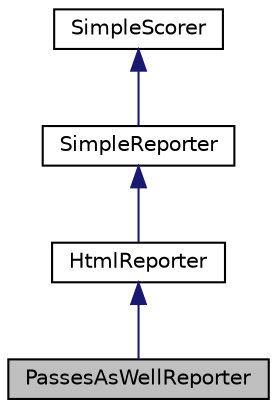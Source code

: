digraph "PassesAsWellReporter"
{
  edge [fontname="Helvetica",fontsize="10",labelfontname="Helvetica",labelfontsize="10"];
  node [fontname="Helvetica",fontsize="10",shape=record];
  Node1 [label="PassesAsWellReporter",height=0.2,width=0.4,color="black", fillcolor="grey75", style="filled" fontcolor="black"];
  Node2 -> Node1 [dir="back",color="midnightblue",fontsize="10",style="solid",fontname="Helvetica"];
  Node2 [label="HtmlReporter",height=0.2,width=0.4,color="black", fillcolor="white", style="filled",URL="$class_html_reporter.html"];
  Node3 -> Node2 [dir="back",color="midnightblue",fontsize="10",style="solid",fontname="Helvetica"];
  Node3 [label="SimpleReporter",height=0.2,width=0.4,color="black", fillcolor="white", style="filled",URL="$class_simple_reporter.html"];
  Node4 -> Node3 [dir="back",color="midnightblue",fontsize="10",style="solid",fontname="Helvetica"];
  Node4 [label="SimpleScorer",height=0.2,width=0.4,color="black", fillcolor="white", style="filled",URL="$class_simple_scorer.html"];
}
